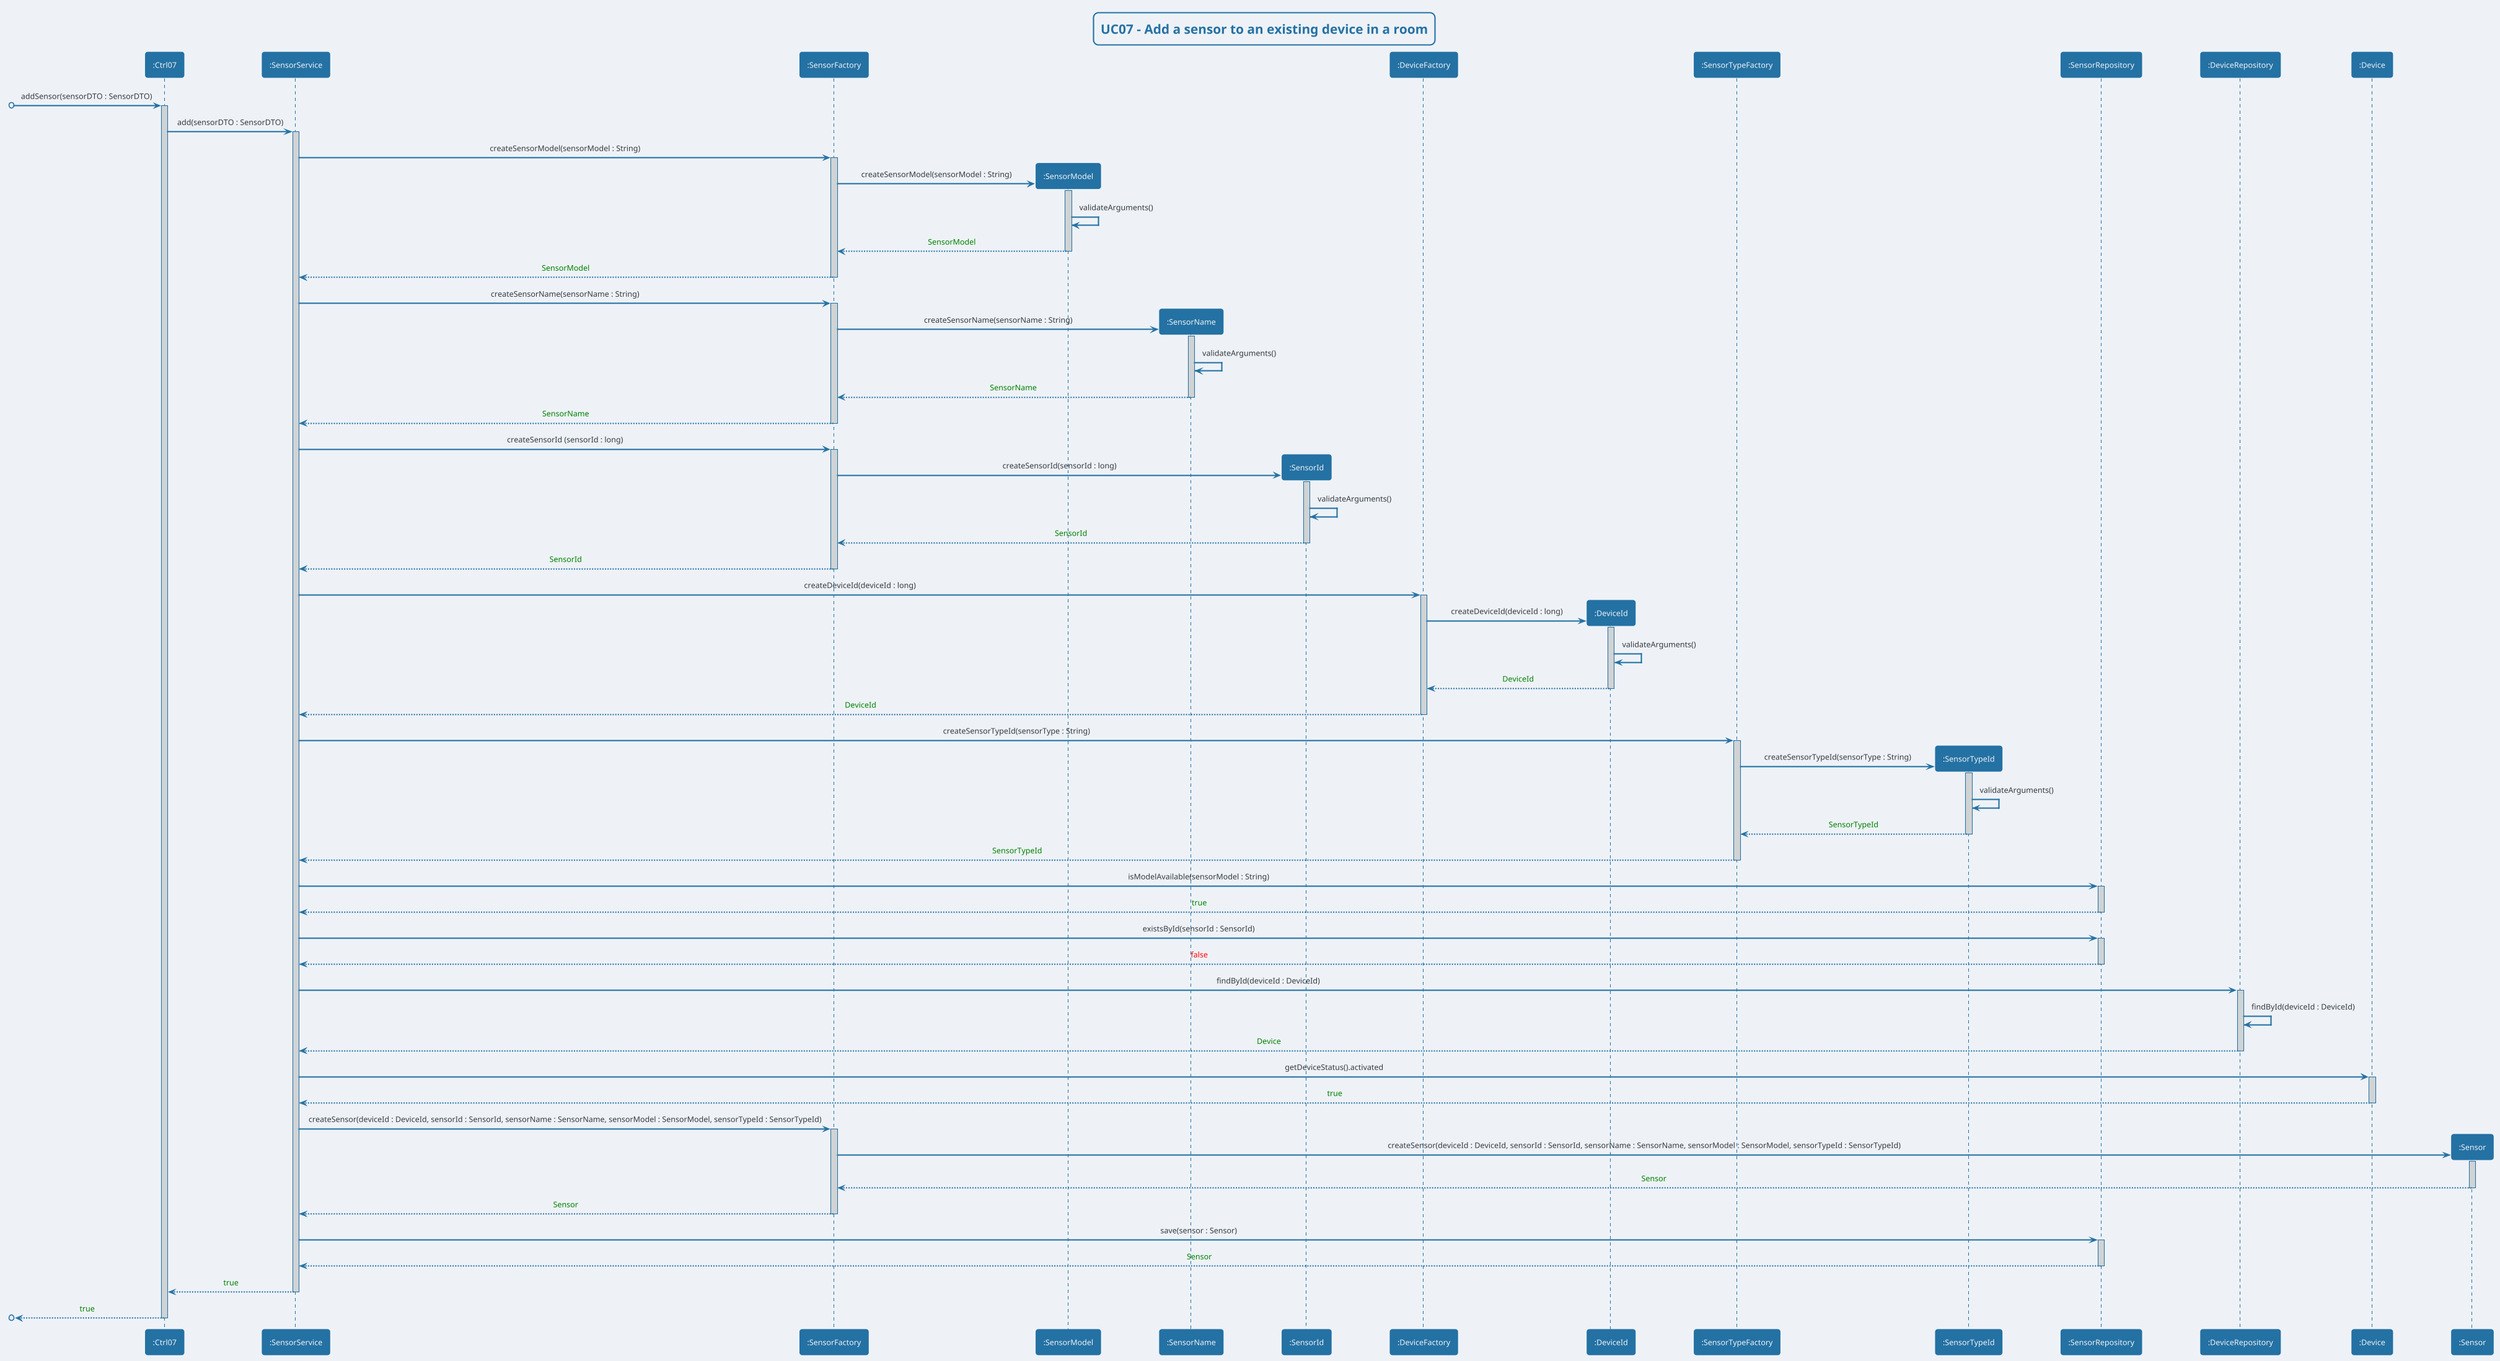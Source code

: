 @startuml
!theme cerulean-outline

skinparam backgroundColor #EEF2F7
skinparam titleBorderRoundCorner 15
skinparam titleBorderThickness 2
skinparam titleBorderColor #2471A3
skinparam titleFontColor #2471A3
skinparam sequenceArrowThickness 2
skinparam defaultTextAlignment center
skinparam sequenceParticipantBorderThickness 2
skinparam sequenceParticipantFontColor #EEF2F7
skinparam sequenceLifeLineBorderColor #2471A3
skinparam sequenceLifeLineBorderThickness 1.5
skinparam sequenceParticipantBackgroundColor #2471A3
skinparam sequenceParticipantBorderColor #2471A3
skinparam CollectionsBorderColor #000000
skinparam CollectionsBackgroundColor #2471A3
skinparam CollectionsFontColor #EEF2F7
skinparam ArrowColor #2471A3
skinparam ArrowThickness 2
skinparam sequenceLifeLineBackgroundColor #D0D3D4

title UC07 - Add a sensor to an existing device in a room

participant ":Ctrl07" as C
participant ":SensorService" as SS
participant ":SensorFactory" as SF
participant ":SensorModel" as SM
participant ":SensorName" as SN
participant ":SensorId" as SId
participant ":DeviceFactory" as DF
participant ":DeviceId" as DId
participant ":SensorTypeFactory" as STF
participant ":SensorTypeId" as STId
participant ":SensorRepository" as SR
participant ":DeviceRepository" as DR
participant ":Device" as D
participant ":Sensor" as S



[o-> C : addSensor(sensorDTO : SensorDTO)
activate C
C -> SS : add(sensorDTO : SensorDTO)
activate SS
SS -> SF : createSensorModel(sensorModel : String)
activate SF
SF -> SM** : createSensorModel(sensorModel : String)
activate SM
SM -> SM: validateArguments()
SM --> SF : <font color="green">SensorModel </font>
deactivate SM
SF --> SS : <font color="green">SensorModel </font>
deactivate SF
SS -> SF : createSensorName(sensorName : String)
activate SF
SF -> SN** : createSensorName(sensorName : String)
activate SN
SN -> SN: validateArguments()
SN --> SF : <font color="green">SensorName </font>
deactivate SN
SF --> SS :<font color="green">SensorName </font>
deactivate SF
SS -> SF: createSensorId (sensorId : long)
activate SF
SF -> SId** : createSensorId(sensorId : long)
activate SId
SId -> SId: validateArguments()
SId --> SF : <font color="green">SensorId </font>
deactivate SId
SF --> SS : <font color="green">SensorId </font>
deactivate SF
SS -> DF : createDeviceId(deviceId : long)
activate DF
DF -> DId** : createDeviceId(deviceId : long)
activate DId
DId -> DId: validateArguments()
DId --> DF : <font color="green">DeviceId </font>
deactivate DId
DF --> SS : <font color="green">DeviceId </font>
deactivate DF
SS -> STF : createSensorTypeId(sensorType : String)
activate STF
STF -> STId** : createSensorTypeId(sensorType : String)
activate STId
STId -> STId: validateArguments()
STId --> STF : <font color="green">SensorTypeId </font>
deactivate STId
STF --> SS : <font color="green">SensorTypeId </font>
deactivate STF
SS -> SR : isModelAvailable(sensorModel : String)
activate SR
SR --> SS : <font color="green">true </font>
deactivate SR
SS -> SR : existsById(sensorId : SensorId)
activate SR
SR --> SS : <font color="red">false </font>
deactivate SR
SS -> DR: findById(deviceId : DeviceId)
activate DR
DR -> DR : findById(deviceId : DeviceId)
DR --> SS : <font color="green">Device </font>
deactivate DR
SS -> D : getDeviceStatus().activated
activate D
D --> SS : <font color="green">true </font>
deactivate D
deactivate DR
SS -> SF : createSensor(deviceId : DeviceId, sensorId : SensorId, sensorName : SensorName, sensorModel : SensorModel, sensorTypeId : SensorTypeId)
activate SF
SF -> S** : createSensor(deviceId : DeviceId, sensorId : SensorId, sensorName : SensorName, sensorModel : SensorModel, sensorTypeId : SensorTypeId)
activate S
S --> SF : <font color="green">Sensor </font>
deactivate S
SF --> SS : <font color="green">Sensor </font>
deactivate SF
SS -> SR : save(sensor : Sensor)
activate SR
SR --> SS : <font color="green">Sensor </font>
deactivate SR
SS --> C : <font color="green">true </font>
deactivate SS
[o<-- C : <font color="green">true </font>
deactivate C


@enduml